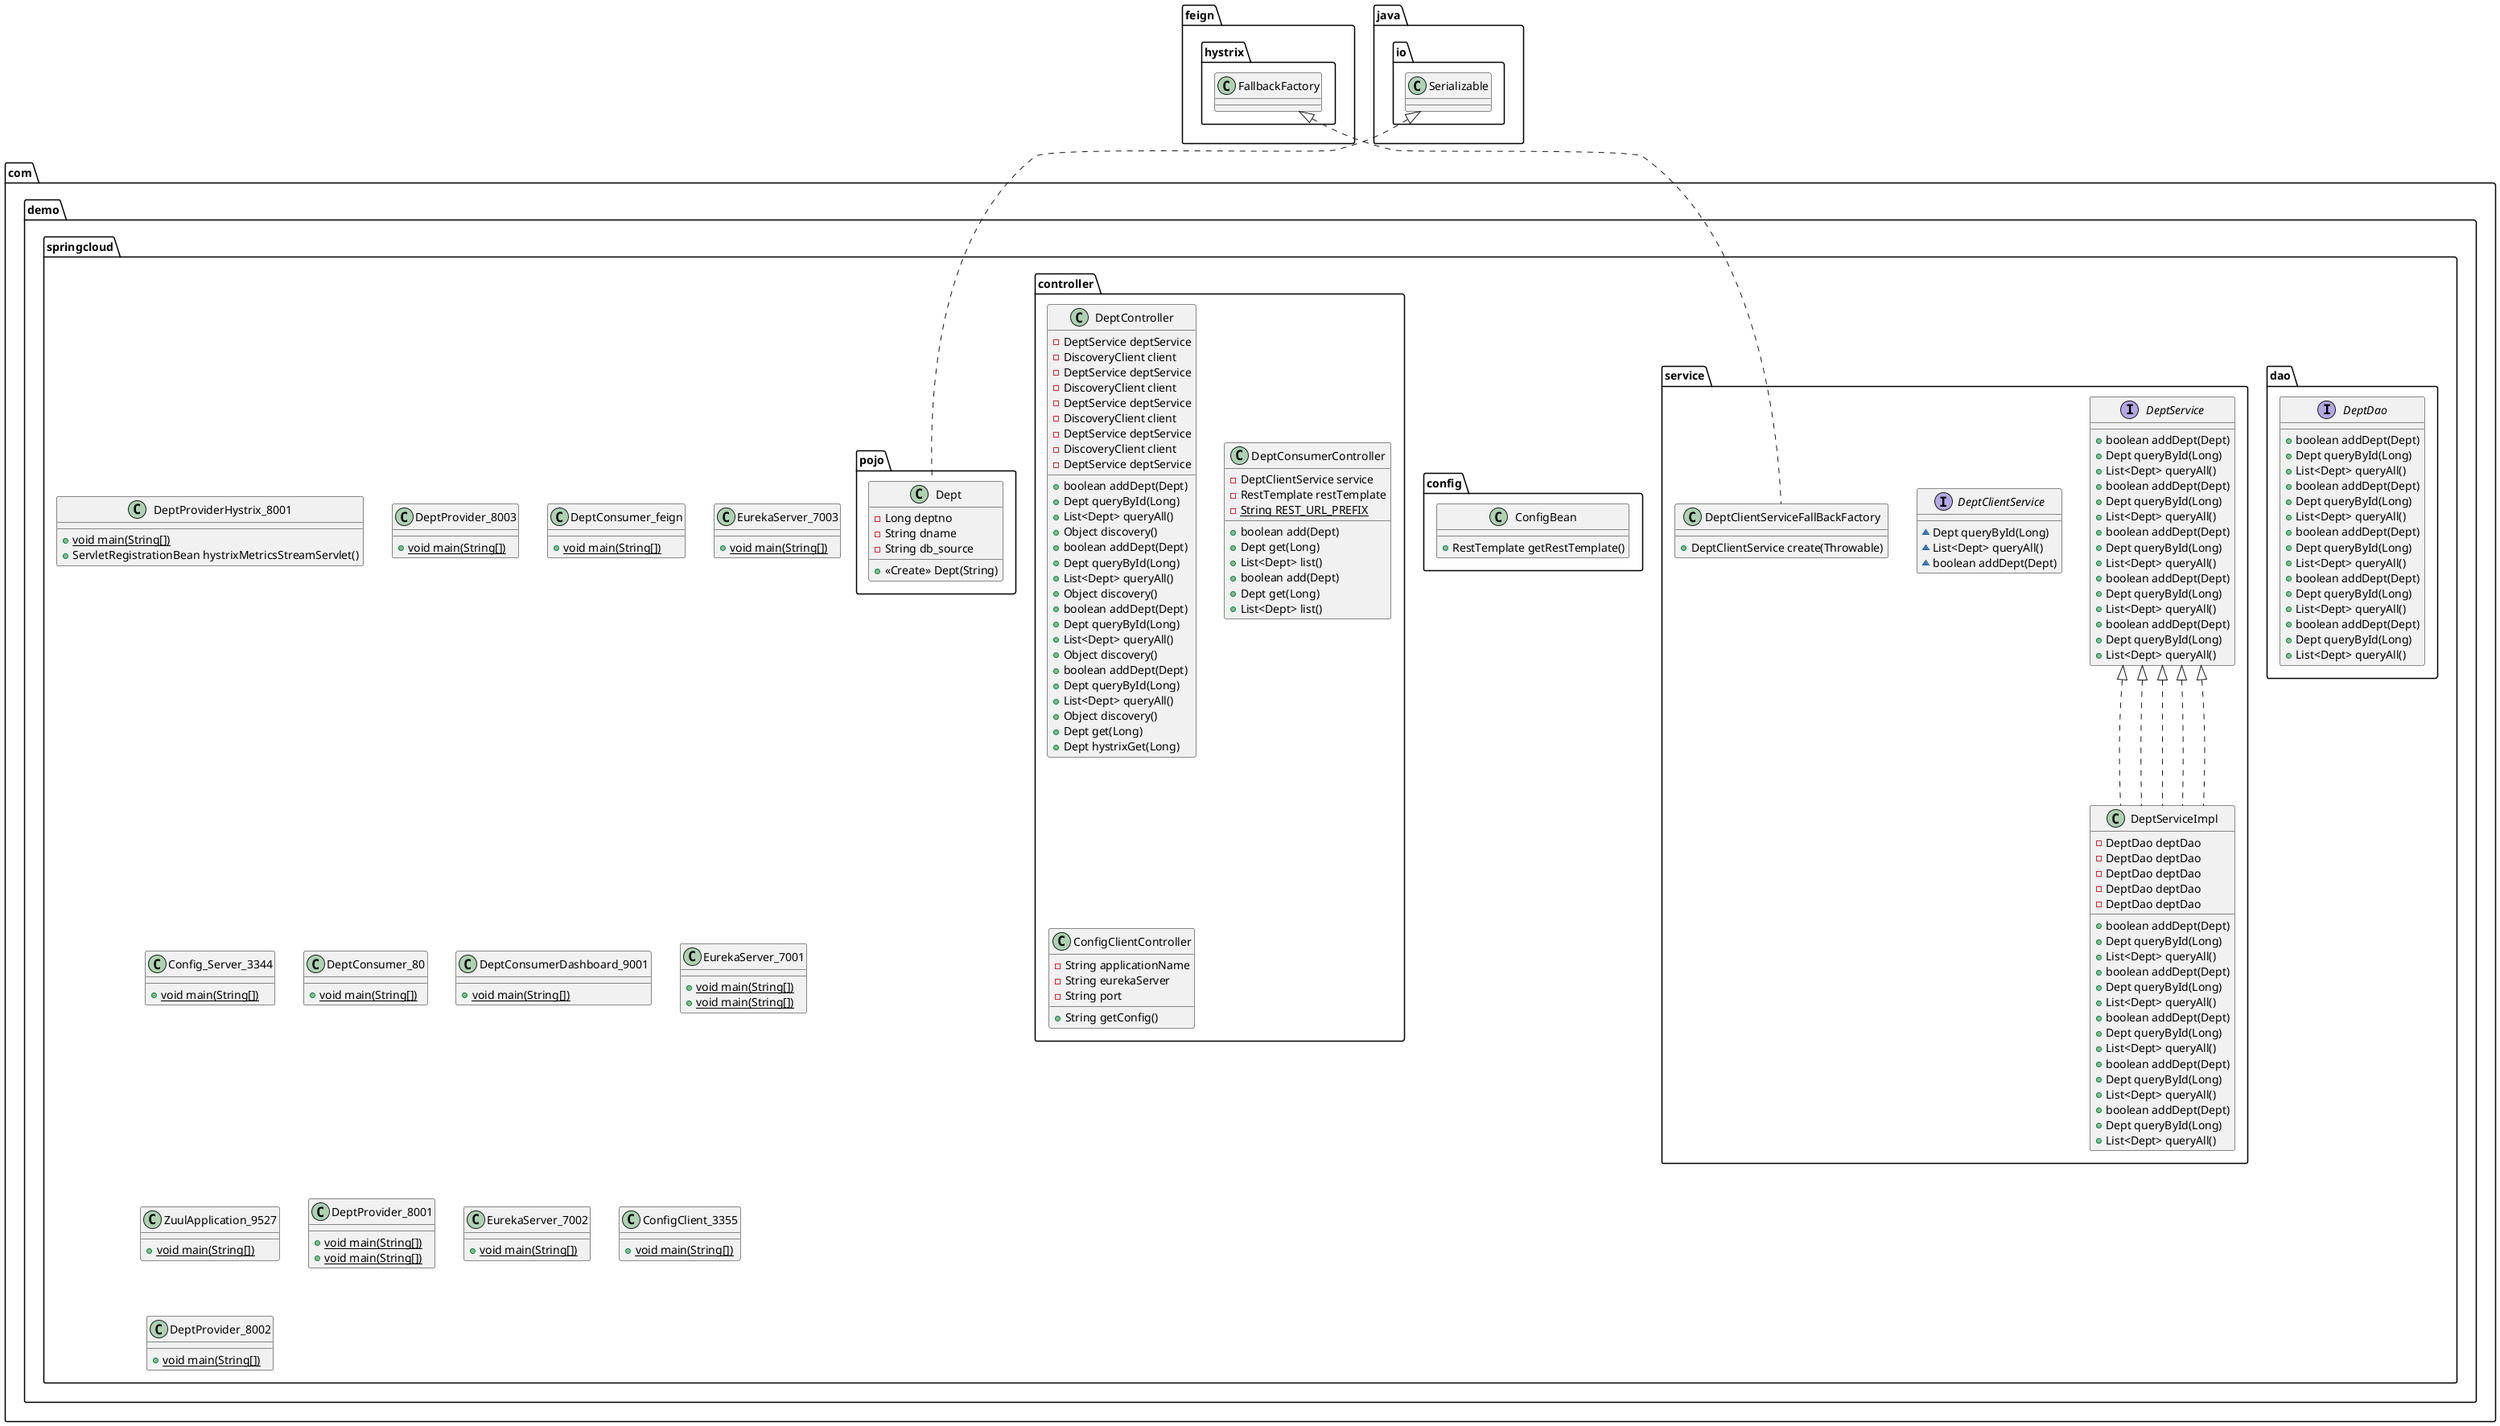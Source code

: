 @startuml
interface com.demo.springcloud.dao.DeptDao {
+ boolean addDept(Dept)
+ Dept queryById(Long)
+ List<Dept> queryAll()
}
class com.demo.springcloud.DeptProviderHystrix_8001 {
+ {static} void main(String[])
+ ServletRegistrationBean hystrixMetricsStreamServlet()
}
class com.demo.springcloud.service.DeptServiceImpl {
- DeptDao deptDao
+ boolean addDept(Dept)
+ Dept queryById(Long)
+ List<Dept> queryAll()
}
class com.demo.springcloud.DeptProvider_8003 {
+ {static} void main(String[])
}
interface com.demo.springcloud.dao.DeptDao {
+ boolean addDept(Dept)
+ Dept queryById(Long)
+ List<Dept> queryAll()
}
class com.demo.springcloud.DeptConsumer_feign {
+ {static} void main(String[])
}
interface com.demo.springcloud.service.DeptService {
+ boolean addDept(Dept)
+ Dept queryById(Long)
+ List<Dept> queryAll()
}
interface com.demo.springcloud.service.DeptService {
+ boolean addDept(Dept)
+ Dept queryById(Long)
+ List<Dept> queryAll()
}
class com.demo.springcloud.EurekaServer_7003 {
+ {static} void main(String[])
}
class com.demo.springcloud.config.ConfigBean {
+ RestTemplate getRestTemplate()
}
class com.demo.springcloud.Config_Server_3344 {
+ {static} void main(String[])
}
class com.demo.springcloud.DeptConsumer_80 {
+ {static} void main(String[])
}
interface com.demo.springcloud.service.DeptService {
+ boolean addDept(Dept)
+ Dept queryById(Long)
+ List<Dept> queryAll()
}
class com.demo.springcloud.DeptConsumerDashboard_9001 {
+ {static} void main(String[])
}
interface com.demo.springcloud.dao.DeptDao {
+ boolean addDept(Dept)
+ Dept queryById(Long)
+ List<Dept> queryAll()
}
class com.demo.springcloud.EurekaServer_7001 {
+ {static} void main(String[])
}
class com.demo.springcloud.ZuulApplication_9527 {
+ {static} void main(String[])
}
interface com.demo.springcloud.service.DeptClientService {
~ Dept queryById(Long)
~ List<Dept> queryAll()
~ boolean addDept(Dept)
}
class com.demo.springcloud.controller.DeptController {
- DeptService deptService
- DiscoveryClient client
+ boolean addDept(Dept)
+ Dept queryById(Long)
+ List<Dept> queryAll()
+ Object discovery()
}
class com.demo.springcloud.controller.DeptConsumerController {
- DeptClientService service
+ boolean add(Dept)
+ Dept get(Long)
+ List<Dept> list()
}
class com.demo.springcloud.controller.DeptController {
- DeptService deptService
- DiscoveryClient client
+ boolean addDept(Dept)
+ Dept queryById(Long)
+ List<Dept> queryAll()
+ Object discovery()
}
class com.demo.springcloud.DeptProvider_8001 {
+ {static} void main(String[])
}
class com.demo.springcloud.controller.DeptController {
- DeptService deptService
- DiscoveryClient client
+ boolean addDept(Dept)
+ Dept queryById(Long)
+ List<Dept> queryAll()
+ Object discovery()
}
class com.demo.springcloud.EurekaServer_7002 {
+ {static} void main(String[])
}
class com.demo.springcloud.DeptProvider_8001 {
+ {static} void main(String[])
}
class com.demo.springcloud.controller.ConfigClientController {
- String applicationName
- String eurekaServer
- String port
+ String getConfig()
}
class com.demo.springcloud.EurekaServer_7001 {
+ {static} void main(String[])
}
class com.demo.springcloud.service.DeptClientServiceFallBackFactory {
+ DeptClientService create(Throwable)
}
class com.demo.springcloud.pojo.Dept {
- Long deptno
- String dname
- String db_source
+ <<Create>> Dept(String)
}
class com.demo.springcloud.controller.DeptController {
- DeptService deptService
- DiscoveryClient client
+ boolean addDept(Dept)
+ Dept queryById(Long)
+ List<Dept> queryAll()
+ Object discovery()
}
class com.demo.springcloud.controller.DeptController {
- DeptService deptService
+ Dept get(Long)
+ Dept hystrixGet(Long)
}
class com.demo.springcloud.ConfigClient_3355 {
+ {static} void main(String[])
}
class com.demo.springcloud.service.DeptServiceImpl {
- DeptDao deptDao
+ boolean addDept(Dept)
+ Dept queryById(Long)
+ List<Dept> queryAll()
}
interface com.demo.springcloud.service.DeptService {
+ boolean addDept(Dept)
+ Dept queryById(Long)
+ List<Dept> queryAll()
}
interface com.demo.springcloud.service.DeptService {
+ boolean addDept(Dept)
+ Dept queryById(Long)
+ List<Dept> queryAll()
}
class com.demo.springcloud.controller.DeptConsumerController {
- RestTemplate restTemplate
- {static} String REST_URL_PREFIX
+ boolean add(Dept)
+ Dept get(Long)
+ List<Dept> list()
}
interface com.demo.springcloud.dao.DeptDao {
+ boolean addDept(Dept)
+ Dept queryById(Long)
+ List<Dept> queryAll()
}
class com.demo.springcloud.DeptProvider_8002 {
+ {static} void main(String[])
}
class com.demo.springcloud.service.DeptServiceImpl {
- DeptDao deptDao
+ boolean addDept(Dept)
+ Dept queryById(Long)
+ List<Dept> queryAll()
}
class com.demo.springcloud.service.DeptServiceImpl {
- DeptDao deptDao
+ boolean addDept(Dept)
+ Dept queryById(Long)
+ List<Dept> queryAll()
}
class com.demo.springcloud.service.DeptServiceImpl {
- DeptDao deptDao
+ boolean addDept(Dept)
+ Dept queryById(Long)
+ List<Dept> queryAll()
}
interface com.demo.springcloud.dao.DeptDao {
+ boolean addDept(Dept)
+ Dept queryById(Long)
+ List<Dept> queryAll()
}


com.demo.springcloud.service.DeptService <|.. com.demo.springcloud.service.DeptServiceImpl
feign.hystrix.FallbackFactory <|.. com.demo.springcloud.service.DeptClientServiceFallBackFactory
java.io.Serializable <|.. com.demo.springcloud.pojo.Dept
com.demo.springcloud.service.DeptService <|.. com.demo.springcloud.service.DeptServiceImpl
com.demo.springcloud.service.DeptService <|.. com.demo.springcloud.service.DeptServiceImpl
com.demo.springcloud.service.DeptService <|.. com.demo.springcloud.service.DeptServiceImpl
com.demo.springcloud.service.DeptService <|.. com.demo.springcloud.service.DeptServiceImpl
@enduml